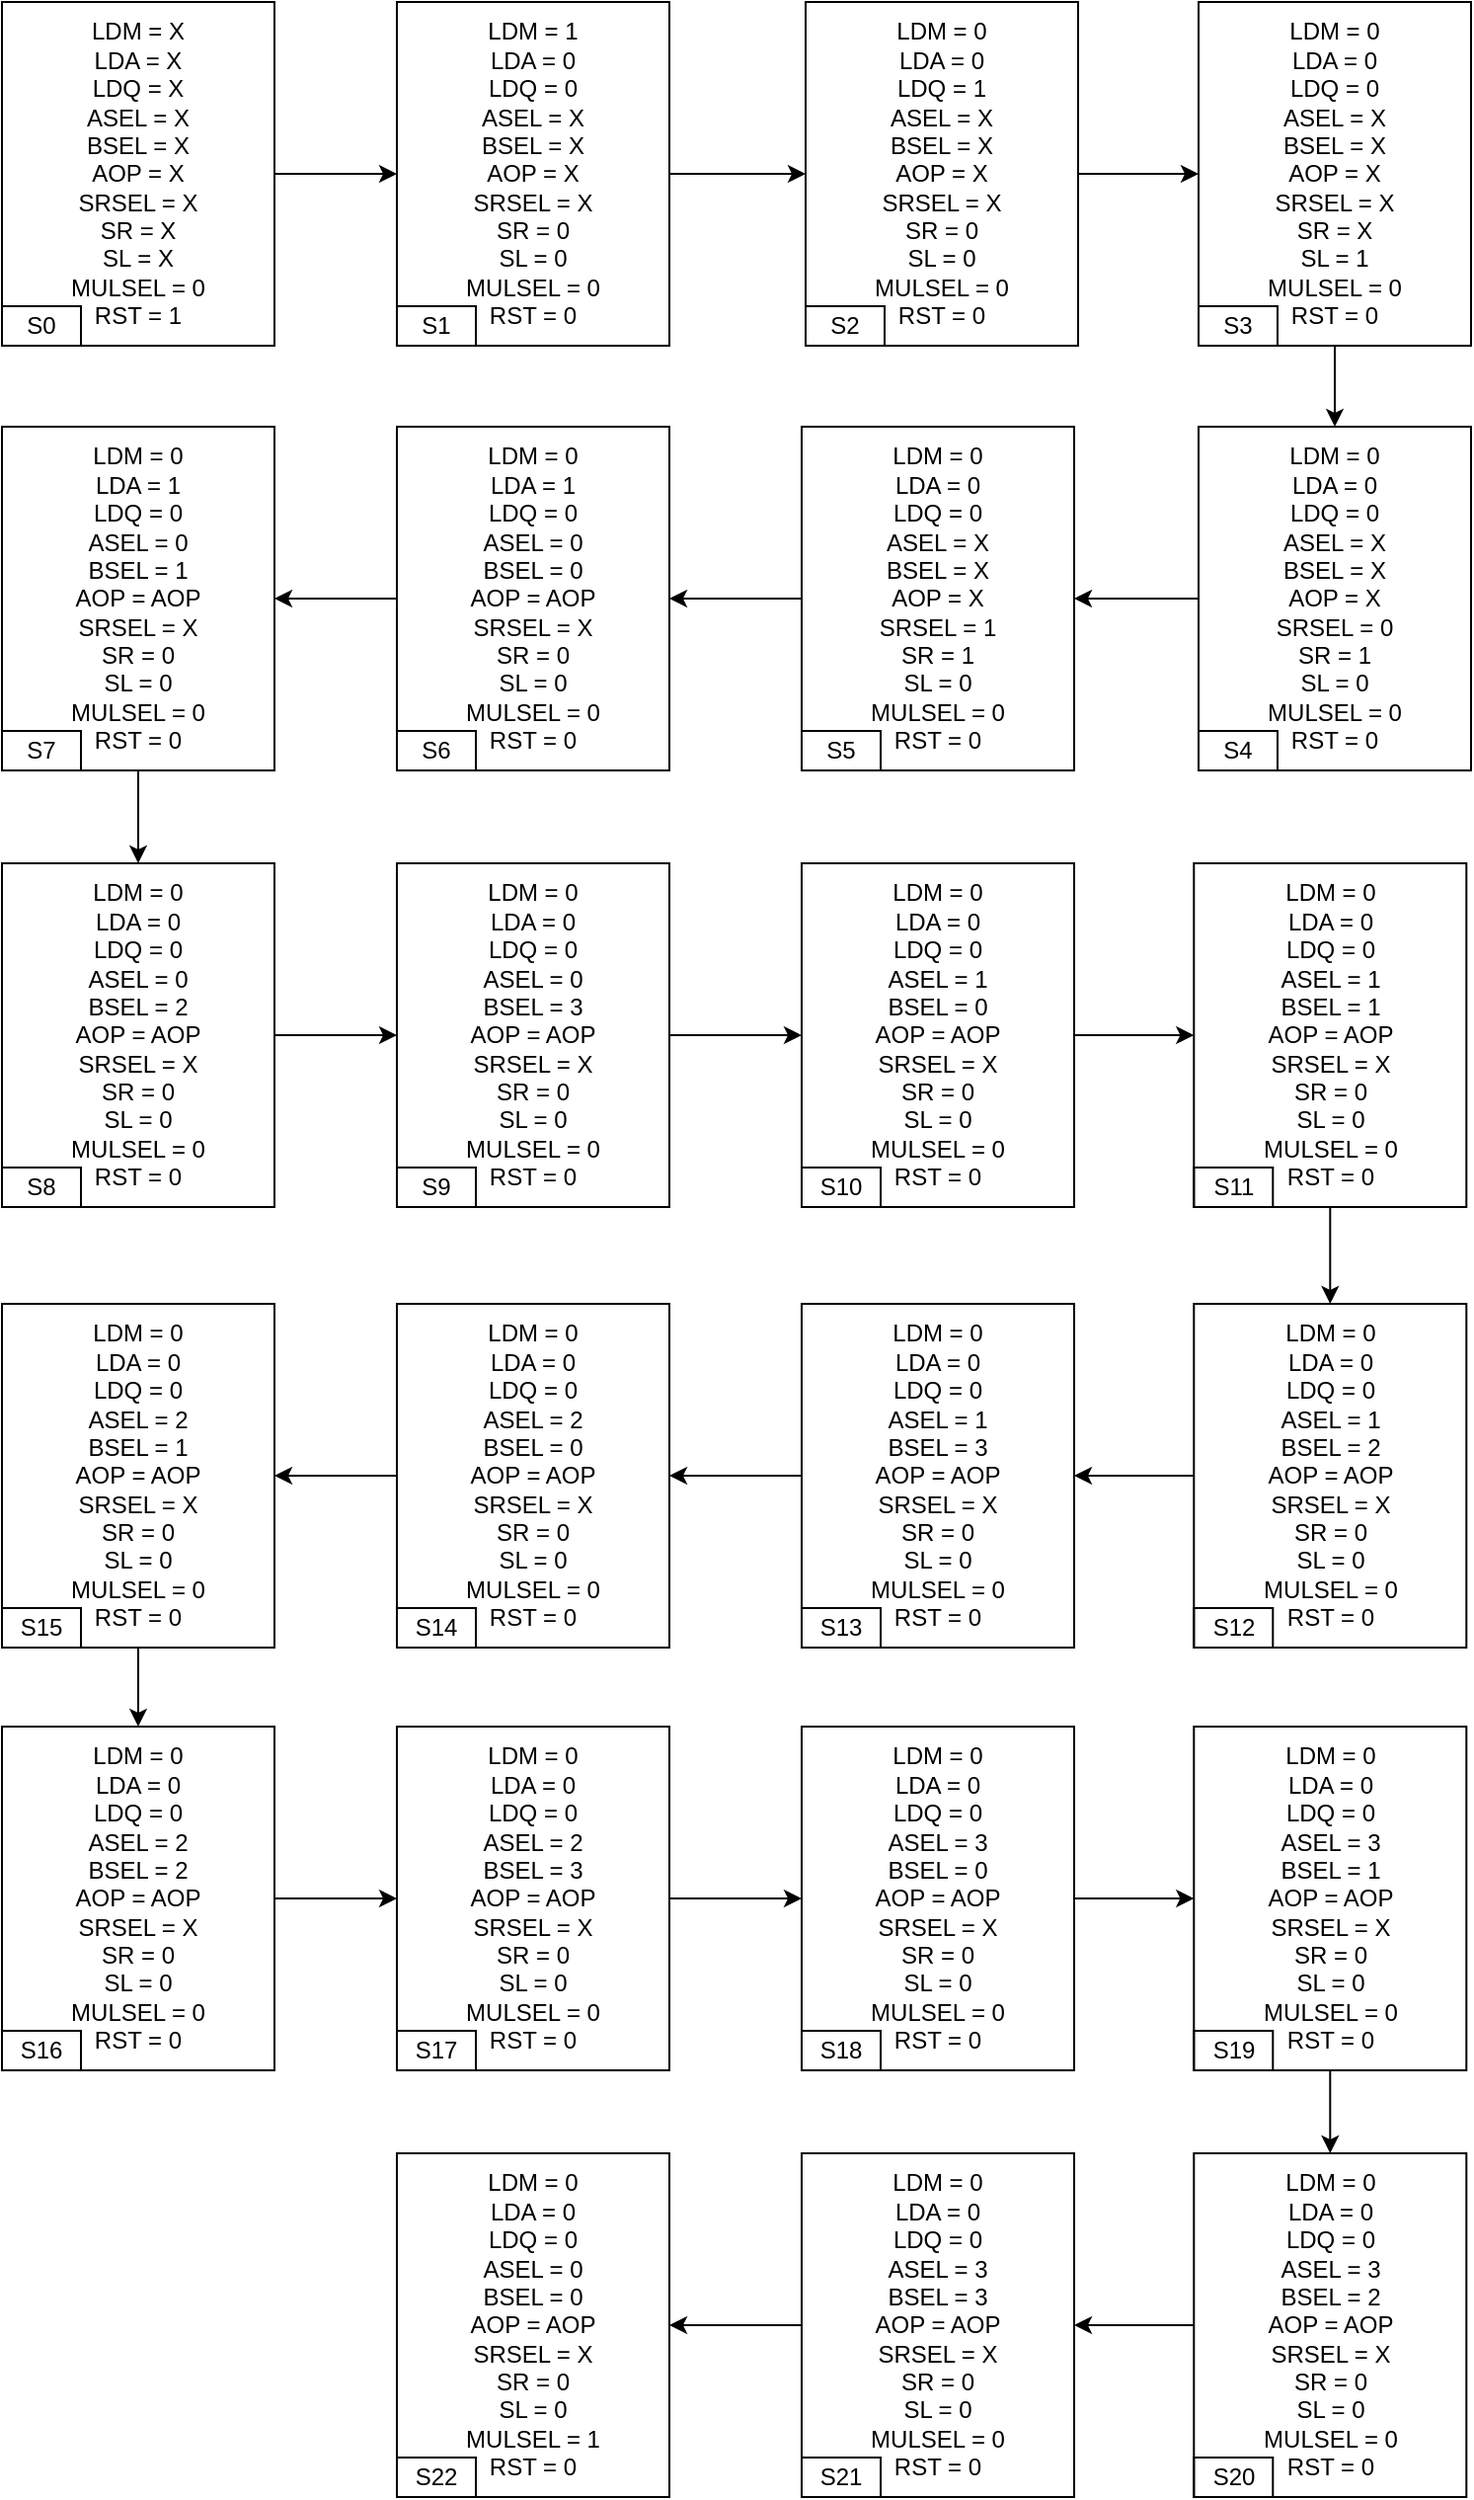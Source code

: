<mxfile version="12.6.5" type="device"><diagram id="jfkK7zG485xwhpDFZe0J" name="Page-1"><mxGraphModel dx="2373" dy="1370" grid="0" gridSize="10" guides="1" tooltips="1" connect="1" arrows="1" fold="1" page="1" pageScale="1" pageWidth="850" pageHeight="1400" math="0" shadow="0"><root><mxCell id="0"/><mxCell id="1" parent="0"/><mxCell id="b3VbcuU5UJ6okXMeEOhR-48" style="edgeStyle=orthogonalEdgeStyle;rounded=0;orthogonalLoop=1;jettySize=auto;html=1;" edge="1" parent="1" source="CQFDFN2TF-_0XU4zZ_qn-6" target="b3VbcuU5UJ6okXMeEOhR-2"><mxGeometry relative="1" as="geometry"/></mxCell><mxCell id="b3VbcuU5UJ6okXMeEOhR-49" style="edgeStyle=orthogonalEdgeStyle;rounded=0;orthogonalLoop=1;jettySize=auto;html=1;" edge="1" parent="1" source="b3VbcuU5UJ6okXMeEOhR-2" target="b3VbcuU5UJ6okXMeEOhR-4"><mxGeometry relative="1" as="geometry"/></mxCell><mxCell id="b3VbcuU5UJ6okXMeEOhR-50" style="edgeStyle=orthogonalEdgeStyle;rounded=0;orthogonalLoop=1;jettySize=auto;html=1;exitX=1;exitY=0.5;exitDx=0;exitDy=0;" edge="1" parent="1" source="b3VbcuU5UJ6okXMeEOhR-4" target="b3VbcuU5UJ6okXMeEOhR-6"><mxGeometry relative="1" as="geometry"/></mxCell><mxCell id="b3VbcuU5UJ6okXMeEOhR-51" style="edgeStyle=orthogonalEdgeStyle;rounded=0;orthogonalLoop=1;jettySize=auto;html=1;entryX=0.5;entryY=0;entryDx=0;entryDy=0;" edge="1" parent="1" source="b3VbcuU5UJ6okXMeEOhR-6" target="b3VbcuU5UJ6okXMeEOhR-8"><mxGeometry relative="1" as="geometry"/></mxCell><mxCell id="b3VbcuU5UJ6okXMeEOhR-52" style="edgeStyle=orthogonalEdgeStyle;rounded=0;orthogonalLoop=1;jettySize=auto;html=1;" edge="1" parent="1" source="b3VbcuU5UJ6okXMeEOhR-8" target="b3VbcuU5UJ6okXMeEOhR-10"><mxGeometry relative="1" as="geometry"/></mxCell><mxCell id="b3VbcuU5UJ6okXMeEOhR-53" value="" style="edgeStyle=orthogonalEdgeStyle;rounded=0;orthogonalLoop=1;jettySize=auto;html=1;" edge="1" parent="1" source="b3VbcuU5UJ6okXMeEOhR-10" target="b3VbcuU5UJ6okXMeEOhR-12"><mxGeometry relative="1" as="geometry"/></mxCell><mxCell id="b3VbcuU5UJ6okXMeEOhR-54" value="" style="edgeStyle=orthogonalEdgeStyle;rounded=0;orthogonalLoop=1;jettySize=auto;html=1;" edge="1" parent="1" source="b3VbcuU5UJ6okXMeEOhR-12" target="b3VbcuU5UJ6okXMeEOhR-14"><mxGeometry relative="1" as="geometry"/></mxCell><mxCell id="b3VbcuU5UJ6okXMeEOhR-55" value="" style="edgeStyle=orthogonalEdgeStyle;rounded=0;orthogonalLoop=1;jettySize=auto;html=1;" edge="1" parent="1" source="b3VbcuU5UJ6okXMeEOhR-14" target="b3VbcuU5UJ6okXMeEOhR-16"><mxGeometry relative="1" as="geometry"/></mxCell><mxCell id="b3VbcuU5UJ6okXMeEOhR-56" value="" style="edgeStyle=orthogonalEdgeStyle;rounded=0;orthogonalLoop=1;jettySize=auto;html=1;" edge="1" parent="1" source="b3VbcuU5UJ6okXMeEOhR-16" target="b3VbcuU5UJ6okXMeEOhR-18"><mxGeometry relative="1" as="geometry"/></mxCell><mxCell id="b3VbcuU5UJ6okXMeEOhR-57" value="" style="edgeStyle=orthogonalEdgeStyle;rounded=0;orthogonalLoop=1;jettySize=auto;html=1;" edge="1" parent="1" source="b3VbcuU5UJ6okXMeEOhR-18" target="b3VbcuU5UJ6okXMeEOhR-20"><mxGeometry relative="1" as="geometry"/></mxCell><mxCell id="b3VbcuU5UJ6okXMeEOhR-58" value="" style="edgeStyle=orthogonalEdgeStyle;rounded=0;orthogonalLoop=1;jettySize=auto;html=1;" edge="1" parent="1" source="b3VbcuU5UJ6okXMeEOhR-20" target="b3VbcuU5UJ6okXMeEOhR-22"><mxGeometry relative="1" as="geometry"/></mxCell><mxCell id="b3VbcuU5UJ6okXMeEOhR-59" value="" style="edgeStyle=orthogonalEdgeStyle;rounded=0;orthogonalLoop=1;jettySize=auto;html=1;" edge="1" parent="1" source="b3VbcuU5UJ6okXMeEOhR-22" target="b3VbcuU5UJ6okXMeEOhR-24"><mxGeometry relative="1" as="geometry"/></mxCell><mxCell id="b3VbcuU5UJ6okXMeEOhR-60" value="" style="edgeStyle=orthogonalEdgeStyle;rounded=0;orthogonalLoop=1;jettySize=auto;html=1;" edge="1" parent="1" source="b3VbcuU5UJ6okXMeEOhR-24" target="b3VbcuU5UJ6okXMeEOhR-26"><mxGeometry relative="1" as="geometry"/></mxCell><mxCell id="b3VbcuU5UJ6okXMeEOhR-61" value="" style="edgeStyle=orthogonalEdgeStyle;rounded=0;orthogonalLoop=1;jettySize=auto;html=1;" edge="1" parent="1" source="b3VbcuU5UJ6okXMeEOhR-26" target="b3VbcuU5UJ6okXMeEOhR-28"><mxGeometry relative="1" as="geometry"/></mxCell><mxCell id="b3VbcuU5UJ6okXMeEOhR-62" value="" style="edgeStyle=orthogonalEdgeStyle;rounded=0;orthogonalLoop=1;jettySize=auto;html=1;" edge="1" parent="1" source="b3VbcuU5UJ6okXMeEOhR-28" target="b3VbcuU5UJ6okXMeEOhR-30"><mxGeometry relative="1" as="geometry"/></mxCell><mxCell id="b3VbcuU5UJ6okXMeEOhR-63" value="" style="edgeStyle=orthogonalEdgeStyle;rounded=0;orthogonalLoop=1;jettySize=auto;html=1;" edge="1" parent="1" source="b3VbcuU5UJ6okXMeEOhR-30" target="b3VbcuU5UJ6okXMeEOhR-32"><mxGeometry relative="1" as="geometry"/></mxCell><mxCell id="b3VbcuU5UJ6okXMeEOhR-64" value="" style="edgeStyle=orthogonalEdgeStyle;rounded=0;orthogonalLoop=1;jettySize=auto;html=1;" edge="1" parent="1" source="b3VbcuU5UJ6okXMeEOhR-32" target="b3VbcuU5UJ6okXMeEOhR-34"><mxGeometry relative="1" as="geometry"/></mxCell><mxCell id="b3VbcuU5UJ6okXMeEOhR-65" value="" style="edgeStyle=orthogonalEdgeStyle;rounded=0;orthogonalLoop=1;jettySize=auto;html=1;" edge="1" parent="1" source="b3VbcuU5UJ6okXMeEOhR-34" target="b3VbcuU5UJ6okXMeEOhR-38"><mxGeometry relative="1" as="geometry"/></mxCell><mxCell id="b3VbcuU5UJ6okXMeEOhR-66" value="" style="edgeStyle=orthogonalEdgeStyle;rounded=0;orthogonalLoop=1;jettySize=auto;html=1;" edge="1" parent="1" source="b3VbcuU5UJ6okXMeEOhR-38" target="b3VbcuU5UJ6okXMeEOhR-40"><mxGeometry relative="1" as="geometry"/></mxCell><mxCell id="b3VbcuU5UJ6okXMeEOhR-67" value="" style="edgeStyle=orthogonalEdgeStyle;rounded=0;orthogonalLoop=1;jettySize=auto;html=1;" edge="1" parent="1" source="b3VbcuU5UJ6okXMeEOhR-40" target="b3VbcuU5UJ6okXMeEOhR-42"><mxGeometry relative="1" as="geometry"/></mxCell><mxCell id="b3VbcuU5UJ6okXMeEOhR-68" style="edgeStyle=orthogonalEdgeStyle;rounded=0;orthogonalLoop=1;jettySize=auto;html=1;entryX=1;entryY=0.5;entryDx=0;entryDy=0;" edge="1" parent="1" source="b3VbcuU5UJ6okXMeEOhR-42" target="b3VbcuU5UJ6okXMeEOhR-44"><mxGeometry relative="1" as="geometry"><mxPoint x="621" y="1240" as="targetPoint"/></mxGeometry></mxCell><mxCell id="b3VbcuU5UJ6okXMeEOhR-69" value="" style="edgeStyle=orthogonalEdgeStyle;rounded=0;orthogonalLoop=1;jettySize=auto;html=1;" edge="1" parent="1" source="b3VbcuU5UJ6okXMeEOhR-44" target="b3VbcuU5UJ6okXMeEOhR-46"><mxGeometry relative="1" as="geometry"/></mxCell><mxCell id="b3VbcuU5UJ6okXMeEOhR-70" value="" style="group" vertex="1" connectable="0" parent="1"><mxGeometry x="46" y="64" width="138" height="174" as="geometry"/></mxCell><mxCell id="CQFDFN2TF-_0XU4zZ_qn-6" value="LDM = X&lt;br&gt;LDA = X&lt;br&gt;LDQ = X&lt;br&gt;ASEL = X&lt;br&gt;BSEL = X&lt;br&gt;AOP = X&lt;br&gt;SRSEL = X&lt;br&gt;SR = X&lt;br&gt;SL = X&lt;br&gt;MULSEL = 0&lt;br&gt;RST = 1" style="rounded=0;whiteSpace=wrap;html=1;glass=0;comic=0;shadow=0;" parent="b3VbcuU5UJ6okXMeEOhR-70" vertex="1"><mxGeometry width="138" height="174" as="geometry"/></mxCell><mxCell id="CQFDFN2TF-_0XU4zZ_qn-15" value="S0" style="text;html=1;strokeColor=#000000;fillColor=none;align=center;verticalAlign=middle;whiteSpace=wrap;rounded=0;shadow=0;glass=0;comic=0;" parent="b3VbcuU5UJ6okXMeEOhR-70" vertex="1"><mxGeometry y="154" width="40" height="20" as="geometry"/></mxCell><mxCell id="b3VbcuU5UJ6okXMeEOhR-71" value="" style="group" vertex="1" connectable="0" parent="1"><mxGeometry x="246" y="64" width="138" height="174" as="geometry"/></mxCell><mxCell id="b3VbcuU5UJ6okXMeEOhR-2" value="LDM = 1&lt;br&gt;LDA = 0&lt;br&gt;LDQ = 0&lt;br&gt;ASEL = X&lt;br&gt;BSEL = X&lt;br&gt;AOP = X&lt;br&gt;SRSEL = X&lt;br&gt;SR = 0&lt;br&gt;SL = 0&lt;br&gt;MULSEL = 0&lt;br&gt;RST = 0" style="rounded=0;whiteSpace=wrap;html=1;glass=0;comic=0;shadow=0;" vertex="1" parent="b3VbcuU5UJ6okXMeEOhR-71"><mxGeometry width="138" height="174" as="geometry"/></mxCell><mxCell id="b3VbcuU5UJ6okXMeEOhR-3" value="S1" style="text;html=1;strokeColor=#000000;fillColor=none;align=center;verticalAlign=middle;whiteSpace=wrap;rounded=0;shadow=0;glass=0;comic=0;" vertex="1" parent="b3VbcuU5UJ6okXMeEOhR-71"><mxGeometry y="154" width="40" height="20" as="geometry"/></mxCell><mxCell id="b3VbcuU5UJ6okXMeEOhR-72" value="" style="group" vertex="1" connectable="0" parent="1"><mxGeometry x="453" y="64" width="138" height="174" as="geometry"/></mxCell><mxCell id="b3VbcuU5UJ6okXMeEOhR-4" value="LDM = 0&lt;br&gt;LDA = 0&lt;br&gt;LDQ = 1&lt;br&gt;ASEL = X&lt;br&gt;BSEL = X&lt;br&gt;AOP = X&lt;br&gt;SRSEL = X&lt;br&gt;SR = 0&lt;br&gt;SL = 0&lt;br&gt;MULSEL = 0&lt;br&gt;RST = 0" style="rounded=0;whiteSpace=wrap;html=1;glass=0;comic=0;shadow=0;" vertex="1" parent="b3VbcuU5UJ6okXMeEOhR-72"><mxGeometry width="138" height="174" as="geometry"/></mxCell><mxCell id="b3VbcuU5UJ6okXMeEOhR-5" value="S2" style="text;html=1;strokeColor=#000000;fillColor=none;align=center;verticalAlign=middle;whiteSpace=wrap;rounded=0;shadow=0;glass=0;comic=0;" vertex="1" parent="b3VbcuU5UJ6okXMeEOhR-72"><mxGeometry y="154" width="40" height="20" as="geometry"/></mxCell><mxCell id="b3VbcuU5UJ6okXMeEOhR-73" value="" style="group" vertex="1" connectable="0" parent="1"><mxGeometry x="652" y="64" width="138" height="174" as="geometry"/></mxCell><mxCell id="b3VbcuU5UJ6okXMeEOhR-6" value="LDM = 0&lt;br&gt;LDA = 0&lt;br&gt;LDQ = 0&lt;br&gt;ASEL = X&lt;br&gt;BSEL = X&lt;br&gt;AOP = X&lt;br&gt;SRSEL = X&lt;br&gt;SR = X&lt;br&gt;SL = 1&lt;br&gt;MULSEL = 0&lt;br&gt;RST = 0" style="rounded=0;whiteSpace=wrap;html=1;glass=0;comic=0;shadow=0;" vertex="1" parent="b3VbcuU5UJ6okXMeEOhR-73"><mxGeometry width="138" height="174" as="geometry"/></mxCell><mxCell id="b3VbcuU5UJ6okXMeEOhR-7" value="S3" style="text;html=1;strokeColor=#000000;fillColor=none;align=center;verticalAlign=middle;whiteSpace=wrap;rounded=0;shadow=0;glass=0;comic=0;" vertex="1" parent="b3VbcuU5UJ6okXMeEOhR-73"><mxGeometry y="154" width="40" height="20" as="geometry"/></mxCell><mxCell id="b3VbcuU5UJ6okXMeEOhR-74" value="" style="group" vertex="1" connectable="0" parent="1"><mxGeometry x="652" y="279" width="138" height="174" as="geometry"/></mxCell><mxCell id="b3VbcuU5UJ6okXMeEOhR-8" value="LDM = 0&lt;br&gt;LDA = 0&lt;br&gt;LDQ = 0&lt;br&gt;ASEL = X&lt;br&gt;BSEL = X&lt;br&gt;AOP = X&lt;br&gt;SRSEL = 0&lt;br&gt;SR = 1&lt;br&gt;SL = 0&lt;br&gt;MULSEL = 0&lt;br&gt;RST = 0" style="rounded=0;whiteSpace=wrap;html=1;glass=0;comic=0;shadow=0;" vertex="1" parent="b3VbcuU5UJ6okXMeEOhR-74"><mxGeometry width="138" height="174" as="geometry"/></mxCell><mxCell id="b3VbcuU5UJ6okXMeEOhR-9" value="S4" style="text;html=1;strokeColor=#000000;fillColor=none;align=center;verticalAlign=middle;whiteSpace=wrap;rounded=0;shadow=0;glass=0;comic=0;" vertex="1" parent="b3VbcuU5UJ6okXMeEOhR-74"><mxGeometry y="154" width="40" height="20" as="geometry"/></mxCell><mxCell id="b3VbcuU5UJ6okXMeEOhR-75" value="" style="group" vertex="1" connectable="0" parent="1"><mxGeometry x="451" y="279" width="138" height="174" as="geometry"/></mxCell><mxCell id="b3VbcuU5UJ6okXMeEOhR-10" value="LDM = 0&lt;br&gt;LDA = 0&lt;br&gt;LDQ = 0&lt;br&gt;ASEL = X&lt;br&gt;BSEL = X&lt;br&gt;AOP = X&lt;br&gt;SRSEL = 1&lt;br&gt;SR = 1&lt;br&gt;SL = 0&lt;br&gt;MULSEL = 0&lt;br&gt;RST = 0" style="rounded=0;whiteSpace=wrap;html=1;glass=0;comic=0;shadow=0;" vertex="1" parent="b3VbcuU5UJ6okXMeEOhR-75"><mxGeometry width="138" height="174" as="geometry"/></mxCell><mxCell id="b3VbcuU5UJ6okXMeEOhR-11" value="S5" style="text;html=1;strokeColor=#000000;fillColor=none;align=center;verticalAlign=middle;whiteSpace=wrap;rounded=0;shadow=0;glass=0;comic=0;" vertex="1" parent="b3VbcuU5UJ6okXMeEOhR-75"><mxGeometry y="154" width="40" height="20" as="geometry"/></mxCell><mxCell id="b3VbcuU5UJ6okXMeEOhR-76" value="" style="group" vertex="1" connectable="0" parent="1"><mxGeometry x="246" y="279" width="138" height="174" as="geometry"/></mxCell><mxCell id="b3VbcuU5UJ6okXMeEOhR-12" value="LDM = 0&lt;br&gt;LDA = 1&lt;br&gt;LDQ = 0&lt;br&gt;ASEL = 0&lt;br&gt;BSEL = 0&lt;br&gt;AOP = AOP&lt;br&gt;SRSEL = X&lt;br&gt;SR = 0&lt;br&gt;SL = 0&lt;br&gt;MULSEL = 0&lt;br&gt;RST = 0" style="rounded=0;whiteSpace=wrap;html=1;glass=0;comic=0;shadow=0;" vertex="1" parent="b3VbcuU5UJ6okXMeEOhR-76"><mxGeometry width="138" height="174" as="geometry"/></mxCell><mxCell id="b3VbcuU5UJ6okXMeEOhR-13" value="S6" style="text;html=1;strokeColor=#000000;fillColor=none;align=center;verticalAlign=middle;whiteSpace=wrap;rounded=0;shadow=0;glass=0;comic=0;" vertex="1" parent="b3VbcuU5UJ6okXMeEOhR-76"><mxGeometry y="154" width="40" height="20" as="geometry"/></mxCell><mxCell id="b3VbcuU5UJ6okXMeEOhR-77" value="" style="group" vertex="1" connectable="0" parent="1"><mxGeometry x="46" y="279" width="138" height="174" as="geometry"/></mxCell><mxCell id="b3VbcuU5UJ6okXMeEOhR-14" value="LDM = 0&lt;br&gt;LDA = 1&lt;br&gt;LDQ = 0&lt;br&gt;ASEL = 0&lt;br&gt;BSEL = 1&lt;br&gt;AOP = AOP&lt;br&gt;SRSEL = X&lt;br&gt;SR = 0&lt;br&gt;SL = 0&lt;br&gt;MULSEL = 0&lt;br&gt;RST = 0" style="rounded=0;whiteSpace=wrap;html=1;glass=0;comic=0;shadow=0;" vertex="1" parent="b3VbcuU5UJ6okXMeEOhR-77"><mxGeometry width="138" height="174" as="geometry"/></mxCell><mxCell id="b3VbcuU5UJ6okXMeEOhR-15" value="S7" style="text;html=1;strokeColor=#000000;fillColor=none;align=center;verticalAlign=middle;whiteSpace=wrap;rounded=0;shadow=0;glass=0;comic=0;" vertex="1" parent="b3VbcuU5UJ6okXMeEOhR-77"><mxGeometry y="154" width="40" height="20" as="geometry"/></mxCell><mxCell id="b3VbcuU5UJ6okXMeEOhR-78" value="" style="group" vertex="1" connectable="0" parent="1"><mxGeometry x="46" y="500" width="138" height="174" as="geometry"/></mxCell><mxCell id="b3VbcuU5UJ6okXMeEOhR-16" value="LDM = 0&lt;br&gt;LDA = 0&lt;br&gt;LDQ = 0&lt;br&gt;ASEL = 0&lt;br&gt;BSEL = 2&lt;br&gt;AOP = AOP&lt;br&gt;SRSEL = X&lt;br&gt;SR = 0&lt;br&gt;SL = 0&lt;br&gt;MULSEL = 0&lt;br&gt;RST = 0" style="rounded=0;whiteSpace=wrap;html=1;glass=0;comic=0;shadow=0;" vertex="1" parent="b3VbcuU5UJ6okXMeEOhR-78"><mxGeometry width="138" height="174" as="geometry"/></mxCell><mxCell id="b3VbcuU5UJ6okXMeEOhR-17" value="S8" style="text;html=1;strokeColor=#000000;fillColor=none;align=center;verticalAlign=middle;whiteSpace=wrap;rounded=0;shadow=0;glass=0;comic=0;" vertex="1" parent="b3VbcuU5UJ6okXMeEOhR-78"><mxGeometry y="154" width="40" height="20" as="geometry"/></mxCell><mxCell id="b3VbcuU5UJ6okXMeEOhR-79" value="" style="group" vertex="1" connectable="0" parent="1"><mxGeometry x="246" y="500" width="138" height="174" as="geometry"/></mxCell><mxCell id="b3VbcuU5UJ6okXMeEOhR-18" value="LDM = 0&lt;br&gt;LDA = 0&lt;br&gt;LDQ = 0&lt;br&gt;ASEL = 0&lt;br&gt;BSEL = 3&lt;br&gt;AOP = AOP&lt;br&gt;SRSEL = X&lt;br&gt;SR = 0&lt;br&gt;SL = 0&lt;br&gt;MULSEL = 0&lt;br&gt;RST = 0" style="rounded=0;whiteSpace=wrap;html=1;glass=0;comic=0;shadow=0;" vertex="1" parent="b3VbcuU5UJ6okXMeEOhR-79"><mxGeometry width="138" height="174" as="geometry"/></mxCell><mxCell id="b3VbcuU5UJ6okXMeEOhR-19" value="S9" style="text;html=1;strokeColor=#000000;fillColor=none;align=center;verticalAlign=middle;whiteSpace=wrap;rounded=0;shadow=0;glass=0;comic=0;" vertex="1" parent="b3VbcuU5UJ6okXMeEOhR-79"><mxGeometry y="154" width="40" height="20" as="geometry"/></mxCell><mxCell id="b3VbcuU5UJ6okXMeEOhR-80" value="" style="group" vertex="1" connectable="0" parent="1"><mxGeometry x="451" y="500" width="138" height="174" as="geometry"/></mxCell><mxCell id="b3VbcuU5UJ6okXMeEOhR-20" value="LDM = 0&lt;br&gt;LDA = 0&lt;br&gt;LDQ = 0&lt;br&gt;ASEL = 1&lt;br&gt;BSEL = 0&lt;br&gt;AOP = AOP&lt;br&gt;SRSEL = X&lt;br&gt;SR = 0&lt;br&gt;SL = 0&lt;br&gt;MULSEL = 0&lt;br&gt;RST = 0" style="rounded=0;whiteSpace=wrap;html=1;glass=0;comic=0;shadow=0;" vertex="1" parent="b3VbcuU5UJ6okXMeEOhR-80"><mxGeometry width="138" height="174" as="geometry"/></mxCell><mxCell id="b3VbcuU5UJ6okXMeEOhR-21" value="S10" style="text;html=1;strokeColor=#000000;fillColor=none;align=center;verticalAlign=middle;whiteSpace=wrap;rounded=0;shadow=0;glass=0;comic=0;" vertex="1" parent="b3VbcuU5UJ6okXMeEOhR-80"><mxGeometry y="154" width="40" height="20" as="geometry"/></mxCell><mxCell id="b3VbcuU5UJ6okXMeEOhR-81" value="" style="group" vertex="1" connectable="0" parent="1"><mxGeometry x="649.65" y="500" width="138" height="174" as="geometry"/></mxCell><mxCell id="b3VbcuU5UJ6okXMeEOhR-22" value="LDM = 0&lt;br&gt;LDA = 0&lt;br&gt;LDQ = 0&lt;br&gt;ASEL = 1&lt;br&gt;BSEL = 1&lt;br&gt;AOP = AOP&lt;br&gt;SRSEL = X&lt;br&gt;SR = 0&lt;br&gt;SL = 0&lt;br&gt;MULSEL = 0&lt;br&gt;RST = 0" style="rounded=0;whiteSpace=wrap;html=1;glass=0;comic=0;shadow=0;" vertex="1" parent="b3VbcuU5UJ6okXMeEOhR-81"><mxGeometry width="138" height="174" as="geometry"/></mxCell><mxCell id="b3VbcuU5UJ6okXMeEOhR-23" value="S11" style="text;html=1;strokeColor=#000000;fillColor=none;align=center;verticalAlign=middle;whiteSpace=wrap;rounded=0;shadow=0;glass=0;comic=0;" vertex="1" parent="b3VbcuU5UJ6okXMeEOhR-81"><mxGeometry y="154" width="40" height="20" as="geometry"/></mxCell><mxCell id="b3VbcuU5UJ6okXMeEOhR-82" value="" style="group" vertex="1" connectable="0" parent="1"><mxGeometry x="649.65" y="723" width="138" height="174" as="geometry"/></mxCell><mxCell id="b3VbcuU5UJ6okXMeEOhR-24" value="LDM = 0&lt;br&gt;LDA = 0&lt;br&gt;LDQ = 0&lt;br&gt;ASEL = 1&lt;br&gt;BSEL = 2&lt;br&gt;AOP = AOP&lt;br&gt;SRSEL = X&lt;br&gt;SR = 0&lt;br&gt;SL = 0&lt;br&gt;MULSEL = 0&lt;br&gt;RST = 0" style="rounded=0;whiteSpace=wrap;html=1;glass=0;comic=0;shadow=0;" vertex="1" parent="b3VbcuU5UJ6okXMeEOhR-82"><mxGeometry width="138" height="174" as="geometry"/></mxCell><mxCell id="b3VbcuU5UJ6okXMeEOhR-25" value="S12" style="text;html=1;strokeColor=#000000;fillColor=none;align=center;verticalAlign=middle;whiteSpace=wrap;rounded=0;shadow=0;glass=0;comic=0;" vertex="1" parent="b3VbcuU5UJ6okXMeEOhR-82"><mxGeometry y="154" width="40" height="20" as="geometry"/></mxCell><mxCell id="b3VbcuU5UJ6okXMeEOhR-83" value="" style="group" vertex="1" connectable="0" parent="1"><mxGeometry x="451" y="723" width="138" height="174" as="geometry"/></mxCell><mxCell id="b3VbcuU5UJ6okXMeEOhR-26" value="LDM = 0&lt;br&gt;LDA = 0&lt;br&gt;LDQ = 0&lt;br&gt;ASEL = 1&lt;br&gt;BSEL = 3&lt;br&gt;AOP = AOP&lt;br&gt;SRSEL = X&lt;br&gt;SR = 0&lt;br&gt;SL = 0&lt;br&gt;MULSEL = 0&lt;br&gt;RST = 0" style="rounded=0;whiteSpace=wrap;html=1;glass=0;comic=0;shadow=0;" vertex="1" parent="b3VbcuU5UJ6okXMeEOhR-83"><mxGeometry width="138" height="174" as="geometry"/></mxCell><mxCell id="b3VbcuU5UJ6okXMeEOhR-27" value="S13" style="text;html=1;strokeColor=#000000;fillColor=none;align=center;verticalAlign=middle;whiteSpace=wrap;rounded=0;shadow=0;glass=0;comic=0;" vertex="1" parent="b3VbcuU5UJ6okXMeEOhR-83"><mxGeometry y="154" width="40" height="20" as="geometry"/></mxCell><mxCell id="b3VbcuU5UJ6okXMeEOhR-84" value="" style="group" vertex="1" connectable="0" parent="1"><mxGeometry x="246" y="723" width="138" height="174" as="geometry"/></mxCell><mxCell id="b3VbcuU5UJ6okXMeEOhR-28" value="LDM = 0&lt;br&gt;LDA = 0&lt;br&gt;LDQ = 0&lt;br&gt;ASEL = 2&lt;br&gt;BSEL = 0&lt;br&gt;AOP = AOP&lt;br&gt;SRSEL = X&lt;br&gt;SR = 0&lt;br&gt;SL = 0&lt;br&gt;MULSEL = 0&lt;br&gt;RST = 0" style="rounded=0;whiteSpace=wrap;html=1;glass=0;comic=0;shadow=0;" vertex="1" parent="b3VbcuU5UJ6okXMeEOhR-84"><mxGeometry width="138" height="174" as="geometry"/></mxCell><mxCell id="b3VbcuU5UJ6okXMeEOhR-29" value="S14" style="text;html=1;strokeColor=#000000;fillColor=none;align=center;verticalAlign=middle;whiteSpace=wrap;rounded=0;shadow=0;glass=0;comic=0;" vertex="1" parent="b3VbcuU5UJ6okXMeEOhR-84"><mxGeometry y="154" width="40" height="20" as="geometry"/></mxCell><mxCell id="b3VbcuU5UJ6okXMeEOhR-85" value="" style="group" vertex="1" connectable="0" parent="1"><mxGeometry x="46" y="723" width="138" height="174" as="geometry"/></mxCell><mxCell id="b3VbcuU5UJ6okXMeEOhR-30" value="LDM = 0&lt;br&gt;LDA = 0&lt;br&gt;LDQ = 0&lt;br&gt;ASEL = 2&lt;br&gt;BSEL = 1&lt;br&gt;AOP = AOP&lt;br&gt;SRSEL = X&lt;br&gt;SR = 0&lt;br&gt;SL = 0&lt;br&gt;MULSEL = 0&lt;br&gt;RST = 0" style="rounded=0;whiteSpace=wrap;html=1;glass=0;comic=0;shadow=0;" vertex="1" parent="b3VbcuU5UJ6okXMeEOhR-85"><mxGeometry width="138" height="174" as="geometry"/></mxCell><mxCell id="b3VbcuU5UJ6okXMeEOhR-31" value="S15" style="text;html=1;strokeColor=#000000;fillColor=none;align=center;verticalAlign=middle;whiteSpace=wrap;rounded=0;shadow=0;glass=0;comic=0;" vertex="1" parent="b3VbcuU5UJ6okXMeEOhR-85"><mxGeometry y="154" width="40" height="20" as="geometry"/></mxCell><mxCell id="b3VbcuU5UJ6okXMeEOhR-86" value="" style="group" vertex="1" connectable="0" parent="1"><mxGeometry x="46" y="937" width="138" height="174" as="geometry"/></mxCell><mxCell id="b3VbcuU5UJ6okXMeEOhR-32" value="LDM = 0&lt;br&gt;LDA = 0&lt;br&gt;LDQ = 0&lt;br&gt;ASEL = 2&lt;br&gt;BSEL = 2&lt;br&gt;AOP = AOP&lt;br&gt;SRSEL = X&lt;br&gt;SR = 0&lt;br&gt;SL = 0&lt;br&gt;MULSEL = 0&lt;br&gt;RST = 0" style="rounded=0;whiteSpace=wrap;html=1;glass=0;comic=0;shadow=0;" vertex="1" parent="b3VbcuU5UJ6okXMeEOhR-86"><mxGeometry width="138" height="174" as="geometry"/></mxCell><mxCell id="b3VbcuU5UJ6okXMeEOhR-33" value="S16" style="text;html=1;strokeColor=#000000;fillColor=none;align=center;verticalAlign=middle;whiteSpace=wrap;rounded=0;shadow=0;glass=0;comic=0;" vertex="1" parent="b3VbcuU5UJ6okXMeEOhR-86"><mxGeometry y="154" width="40" height="20" as="geometry"/></mxCell><mxCell id="b3VbcuU5UJ6okXMeEOhR-87" value="" style="group" vertex="1" connectable="0" parent="1"><mxGeometry x="246" y="937" width="138" height="174" as="geometry"/></mxCell><mxCell id="b3VbcuU5UJ6okXMeEOhR-34" value="LDM = 0&lt;br&gt;LDA = 0&lt;br&gt;LDQ = 0&lt;br&gt;ASEL = 2&lt;br&gt;BSEL = 3&lt;br&gt;AOP = AOP&lt;br&gt;SRSEL = X&lt;br&gt;SR = 0&lt;br&gt;SL = 0&lt;br&gt;MULSEL = 0&lt;br&gt;RST = 0" style="rounded=0;whiteSpace=wrap;html=1;glass=0;comic=0;shadow=0;" vertex="1" parent="b3VbcuU5UJ6okXMeEOhR-87"><mxGeometry width="138" height="174" as="geometry"/></mxCell><mxCell id="b3VbcuU5UJ6okXMeEOhR-35" value="S17" style="text;html=1;strokeColor=#000000;fillColor=none;align=center;verticalAlign=middle;whiteSpace=wrap;rounded=0;shadow=0;glass=0;comic=0;" vertex="1" parent="b3VbcuU5UJ6okXMeEOhR-87"><mxGeometry y="154" width="40" height="20" as="geometry"/></mxCell><mxCell id="b3VbcuU5UJ6okXMeEOhR-88" value="" style="group" vertex="1" connectable="0" parent="1"><mxGeometry x="451" y="937" width="138" height="174" as="geometry"/></mxCell><mxCell id="b3VbcuU5UJ6okXMeEOhR-38" value="LDM = 0&lt;br&gt;LDA = 0&lt;br&gt;LDQ = 0&lt;br&gt;ASEL = 3&lt;br&gt;BSEL = 0&lt;br&gt;AOP = AOP&lt;br&gt;SRSEL = X&lt;br&gt;SR = 0&lt;br&gt;SL = 0&lt;br&gt;MULSEL = 0&lt;br&gt;RST = 0" style="rounded=0;whiteSpace=wrap;html=1;glass=0;comic=0;shadow=0;" vertex="1" parent="b3VbcuU5UJ6okXMeEOhR-88"><mxGeometry width="138" height="174" as="geometry"/></mxCell><mxCell id="b3VbcuU5UJ6okXMeEOhR-39" value="S18" style="text;html=1;strokeColor=#000000;fillColor=none;align=center;verticalAlign=middle;whiteSpace=wrap;rounded=0;shadow=0;glass=0;comic=0;" vertex="1" parent="b3VbcuU5UJ6okXMeEOhR-88"><mxGeometry y="154" width="40" height="20" as="geometry"/></mxCell><mxCell id="b3VbcuU5UJ6okXMeEOhR-89" value="" style="group" vertex="1" connectable="0" parent="1"><mxGeometry x="649.65" y="937" width="138" height="174" as="geometry"/></mxCell><mxCell id="b3VbcuU5UJ6okXMeEOhR-40" value="LDM = 0&lt;br&gt;LDA = 0&lt;br&gt;LDQ = 0&lt;br&gt;ASEL = 3&lt;br&gt;BSEL = 1&lt;br&gt;AOP = AOP&lt;br&gt;SRSEL = X&lt;br&gt;SR = 0&lt;br&gt;SL = 0&lt;br&gt;MULSEL = 0&lt;br&gt;RST = 0" style="rounded=0;whiteSpace=wrap;html=1;glass=0;comic=0;shadow=0;" vertex="1" parent="b3VbcuU5UJ6okXMeEOhR-89"><mxGeometry width="138" height="174" as="geometry"/></mxCell><mxCell id="b3VbcuU5UJ6okXMeEOhR-41" value="S19" style="text;html=1;strokeColor=#000000;fillColor=none;align=center;verticalAlign=middle;whiteSpace=wrap;rounded=0;shadow=0;glass=0;comic=0;" vertex="1" parent="b3VbcuU5UJ6okXMeEOhR-89"><mxGeometry y="154" width="40" height="20" as="geometry"/></mxCell><mxCell id="b3VbcuU5UJ6okXMeEOhR-90" value="" style="group" vertex="1" connectable="0" parent="1"><mxGeometry x="649.65" y="1153" width="138" height="174" as="geometry"/></mxCell><mxCell id="b3VbcuU5UJ6okXMeEOhR-42" value="LDM = 0&lt;br&gt;LDA = 0&lt;br&gt;LDQ = 0&lt;br&gt;ASEL = 3&lt;br&gt;BSEL = 2&lt;br&gt;AOP = AOP&lt;br&gt;SRSEL = X&lt;br&gt;SR = 0&lt;br&gt;SL = 0&lt;br&gt;MULSEL = 0&lt;br&gt;RST = 0" style="rounded=0;whiteSpace=wrap;html=1;glass=0;comic=0;shadow=0;" vertex="1" parent="b3VbcuU5UJ6okXMeEOhR-90"><mxGeometry width="138" height="174" as="geometry"/></mxCell><mxCell id="b3VbcuU5UJ6okXMeEOhR-43" value="S20" style="text;html=1;strokeColor=#000000;fillColor=none;align=center;verticalAlign=middle;whiteSpace=wrap;rounded=0;shadow=0;glass=0;comic=0;" vertex="1" parent="b3VbcuU5UJ6okXMeEOhR-90"><mxGeometry y="154" width="40" height="20" as="geometry"/></mxCell><mxCell id="b3VbcuU5UJ6okXMeEOhR-91" value="" style="group" vertex="1" connectable="0" parent="1"><mxGeometry x="451" y="1153" width="138" height="174" as="geometry"/></mxCell><mxCell id="b3VbcuU5UJ6okXMeEOhR-44" value="LDM = 0&lt;br&gt;LDA = 0&lt;br&gt;LDQ = 0&lt;br&gt;ASEL = 3&lt;br&gt;BSEL = 3&lt;br&gt;AOP = AOP&lt;br&gt;SRSEL = X&lt;br&gt;SR = 0&lt;br&gt;SL = 0&lt;br&gt;MULSEL = 0&lt;br&gt;RST = 0" style="rounded=0;whiteSpace=wrap;html=1;glass=0;comic=0;shadow=0;" vertex="1" parent="b3VbcuU5UJ6okXMeEOhR-91"><mxGeometry width="138" height="174" as="geometry"/></mxCell><mxCell id="b3VbcuU5UJ6okXMeEOhR-45" value="S21" style="text;html=1;strokeColor=#000000;fillColor=none;align=center;verticalAlign=middle;whiteSpace=wrap;rounded=0;shadow=0;glass=0;comic=0;" vertex="1" parent="b3VbcuU5UJ6okXMeEOhR-91"><mxGeometry y="154" width="40" height="20" as="geometry"/></mxCell><mxCell id="b3VbcuU5UJ6okXMeEOhR-92" value="" style="group" vertex="1" connectable="0" parent="1"><mxGeometry x="246" y="1153" width="138" height="174" as="geometry"/></mxCell><mxCell id="b3VbcuU5UJ6okXMeEOhR-46" value="LDM = 0&lt;br&gt;LDA = 0&lt;br&gt;LDQ = 0&lt;br&gt;ASEL = 0&lt;br&gt;BSEL = 0&lt;br&gt;AOP = AOP&lt;br&gt;SRSEL = X&lt;br&gt;SR = 0&lt;br&gt;SL = 0&lt;br&gt;MULSEL = 1&lt;br&gt;RST = 0" style="rounded=0;whiteSpace=wrap;html=1;glass=0;comic=0;shadow=0;" vertex="1" parent="b3VbcuU5UJ6okXMeEOhR-92"><mxGeometry width="138" height="174" as="geometry"/></mxCell><mxCell id="b3VbcuU5UJ6okXMeEOhR-47" value="S22" style="text;html=1;strokeColor=#000000;fillColor=none;align=center;verticalAlign=middle;whiteSpace=wrap;rounded=0;shadow=0;glass=0;comic=0;" vertex="1" parent="b3VbcuU5UJ6okXMeEOhR-92"><mxGeometry y="154" width="40" height="20" as="geometry"/></mxCell></root></mxGraphModel></diagram></mxfile>